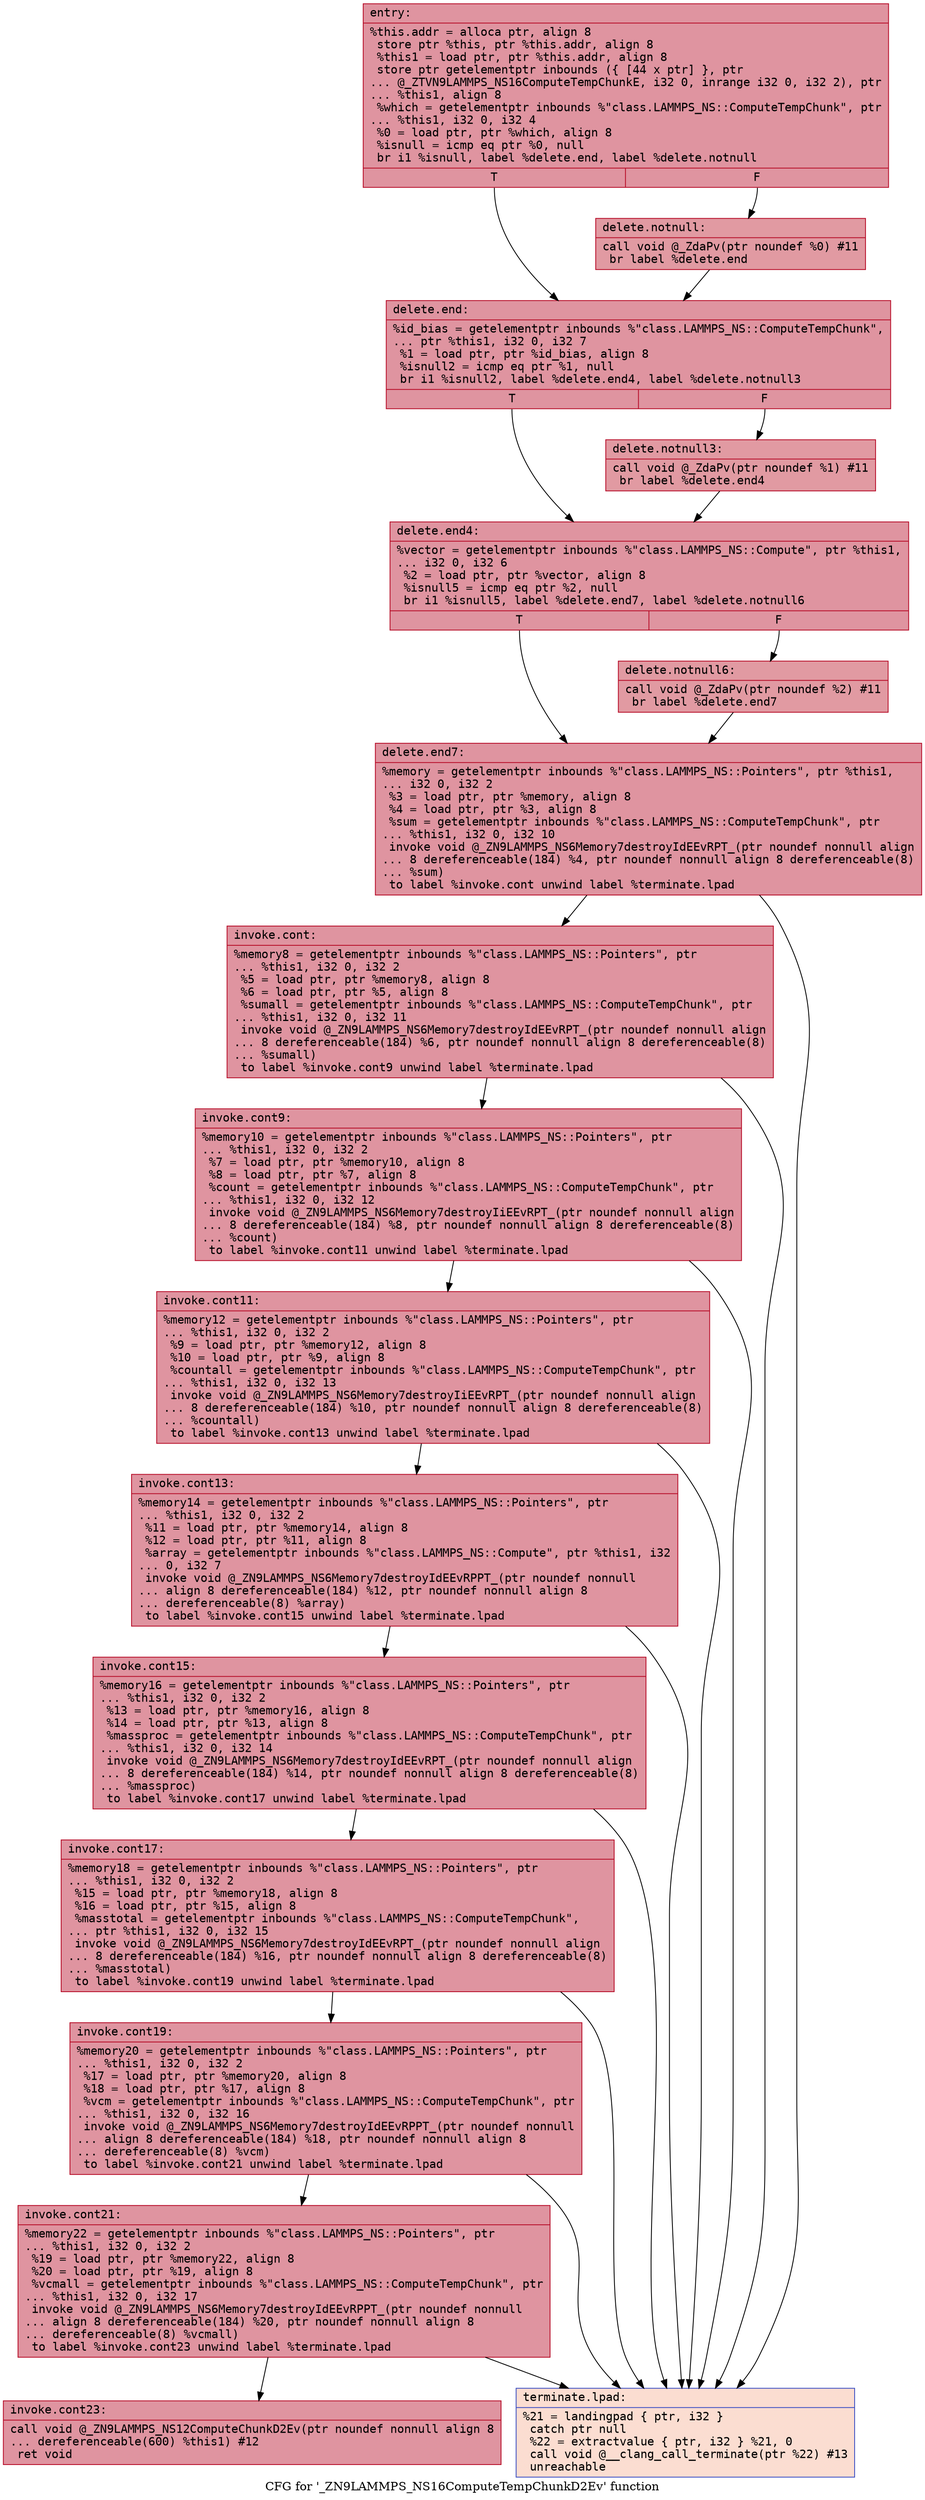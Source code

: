 digraph "CFG for '_ZN9LAMMPS_NS16ComputeTempChunkD2Ev' function" {
	label="CFG for '_ZN9LAMMPS_NS16ComputeTempChunkD2Ev' function";

	Node0x555af8bb2a30 [shape=record,color="#b70d28ff", style=filled, fillcolor="#b70d2870" fontname="Courier",label="{entry:\l|  %this.addr = alloca ptr, align 8\l  store ptr %this, ptr %this.addr, align 8\l  %this1 = load ptr, ptr %this.addr, align 8\l  store ptr getelementptr inbounds (\{ [44 x ptr] \}, ptr\l... @_ZTVN9LAMMPS_NS16ComputeTempChunkE, i32 0, inrange i32 0, i32 2), ptr\l... %this1, align 8\l  %which = getelementptr inbounds %\"class.LAMMPS_NS::ComputeTempChunk\", ptr\l... %this1, i32 0, i32 4\l  %0 = load ptr, ptr %which, align 8\l  %isnull = icmp eq ptr %0, null\l  br i1 %isnull, label %delete.end, label %delete.notnull\l|{<s0>T|<s1>F}}"];
	Node0x555af8bb2a30:s0 -> Node0x555af8bb2e00[tooltip="entry -> delete.end\nProbability 37.50%" ];
	Node0x555af8bb2a30:s1 -> Node0x555af8bb3300[tooltip="entry -> delete.notnull\nProbability 62.50%" ];
	Node0x555af8bb3300 [shape=record,color="#b70d28ff", style=filled, fillcolor="#bb1b2c70" fontname="Courier",label="{delete.notnull:\l|  call void @_ZdaPv(ptr noundef %0) #11\l  br label %delete.end\l}"];
	Node0x555af8bb3300 -> Node0x555af8bb2e00[tooltip="delete.notnull -> delete.end\nProbability 100.00%" ];
	Node0x555af8bb2e00 [shape=record,color="#b70d28ff", style=filled, fillcolor="#b70d2870" fontname="Courier",label="{delete.end:\l|  %id_bias = getelementptr inbounds %\"class.LAMMPS_NS::ComputeTempChunk\",\l... ptr %this1, i32 0, i32 7\l  %1 = load ptr, ptr %id_bias, align 8\l  %isnull2 = icmp eq ptr %1, null\l  br i1 %isnull2, label %delete.end4, label %delete.notnull3\l|{<s0>T|<s1>F}}"];
	Node0x555af8bb2e00:s0 -> Node0x555af8bb37d0[tooltip="delete.end -> delete.end4\nProbability 37.50%" ];
	Node0x555af8bb2e00:s1 -> Node0x555af8bb3850[tooltip="delete.end -> delete.notnull3\nProbability 62.50%" ];
	Node0x555af8bb3850 [shape=record,color="#b70d28ff", style=filled, fillcolor="#bb1b2c70" fontname="Courier",label="{delete.notnull3:\l|  call void @_ZdaPv(ptr noundef %1) #11\l  br label %delete.end4\l}"];
	Node0x555af8bb3850 -> Node0x555af8bb37d0[tooltip="delete.notnull3 -> delete.end4\nProbability 100.00%" ];
	Node0x555af8bb37d0 [shape=record,color="#b70d28ff", style=filled, fillcolor="#b70d2870" fontname="Courier",label="{delete.end4:\l|  %vector = getelementptr inbounds %\"class.LAMMPS_NS::Compute\", ptr %this1,\l... i32 0, i32 6\l  %2 = load ptr, ptr %vector, align 8\l  %isnull5 = icmp eq ptr %2, null\l  br i1 %isnull5, label %delete.end7, label %delete.notnull6\l|{<s0>T|<s1>F}}"];
	Node0x555af8bb37d0:s0 -> Node0x555af8bb3ee0[tooltip="delete.end4 -> delete.end7\nProbability 37.50%" ];
	Node0x555af8bb37d0:s1 -> Node0x555af8bb3f30[tooltip="delete.end4 -> delete.notnull6\nProbability 62.50%" ];
	Node0x555af8bb3f30 [shape=record,color="#b70d28ff", style=filled, fillcolor="#bb1b2c70" fontname="Courier",label="{delete.notnull6:\l|  call void @_ZdaPv(ptr noundef %2) #11\l  br label %delete.end7\l}"];
	Node0x555af8bb3f30 -> Node0x555af8bb3ee0[tooltip="delete.notnull6 -> delete.end7\nProbability 100.00%" ];
	Node0x555af8bb3ee0 [shape=record,color="#b70d28ff", style=filled, fillcolor="#b70d2870" fontname="Courier",label="{delete.end7:\l|  %memory = getelementptr inbounds %\"class.LAMMPS_NS::Pointers\", ptr %this1,\l... i32 0, i32 2\l  %3 = load ptr, ptr %memory, align 8\l  %4 = load ptr, ptr %3, align 8\l  %sum = getelementptr inbounds %\"class.LAMMPS_NS::ComputeTempChunk\", ptr\l... %this1, i32 0, i32 10\l  invoke void @_ZN9LAMMPS_NS6Memory7destroyIdEEvRPT_(ptr noundef nonnull align\l... 8 dereferenceable(184) %4, ptr noundef nonnull align 8 dereferenceable(8)\l... %sum)\l          to label %invoke.cont unwind label %terminate.lpad\l}"];
	Node0x555af8bb3ee0 -> Node0x555af8bb44d0[tooltip="delete.end7 -> invoke.cont\nProbability 100.00%" ];
	Node0x555af8bb3ee0 -> Node0x555af8bb4550[tooltip="delete.end7 -> terminate.lpad\nProbability 0.00%" ];
	Node0x555af8bb44d0 [shape=record,color="#b70d28ff", style=filled, fillcolor="#b70d2870" fontname="Courier",label="{invoke.cont:\l|  %memory8 = getelementptr inbounds %\"class.LAMMPS_NS::Pointers\", ptr\l... %this1, i32 0, i32 2\l  %5 = load ptr, ptr %memory8, align 8\l  %6 = load ptr, ptr %5, align 8\l  %sumall = getelementptr inbounds %\"class.LAMMPS_NS::ComputeTempChunk\", ptr\l... %this1, i32 0, i32 11\l  invoke void @_ZN9LAMMPS_NS6Memory7destroyIdEEvRPT_(ptr noundef nonnull align\l... 8 dereferenceable(184) %6, ptr noundef nonnull align 8 dereferenceable(8)\l... %sumall)\l          to label %invoke.cont9 unwind label %terminate.lpad\l}"];
	Node0x555af8bb44d0 -> Node0x555af8bb4a10[tooltip="invoke.cont -> invoke.cont9\nProbability 100.00%" ];
	Node0x555af8bb44d0 -> Node0x555af8bb4550[tooltip="invoke.cont -> terminate.lpad\nProbability 0.00%" ];
	Node0x555af8bb4a10 [shape=record,color="#b70d28ff", style=filled, fillcolor="#b70d2870" fontname="Courier",label="{invoke.cont9:\l|  %memory10 = getelementptr inbounds %\"class.LAMMPS_NS::Pointers\", ptr\l... %this1, i32 0, i32 2\l  %7 = load ptr, ptr %memory10, align 8\l  %8 = load ptr, ptr %7, align 8\l  %count = getelementptr inbounds %\"class.LAMMPS_NS::ComputeTempChunk\", ptr\l... %this1, i32 0, i32 12\l  invoke void @_ZN9LAMMPS_NS6Memory7destroyIiEEvRPT_(ptr noundef nonnull align\l... 8 dereferenceable(184) %8, ptr noundef nonnull align 8 dereferenceable(8)\l... %count)\l          to label %invoke.cont11 unwind label %terminate.lpad\l}"];
	Node0x555af8bb4a10 -> Node0x555af8bb3c10[tooltip="invoke.cont9 -> invoke.cont11\nProbability 100.00%" ];
	Node0x555af8bb4a10 -> Node0x555af8bb4550[tooltip="invoke.cont9 -> terminate.lpad\nProbability 0.00%" ];
	Node0x555af8bb3c10 [shape=record,color="#b70d28ff", style=filled, fillcolor="#b70d2870" fontname="Courier",label="{invoke.cont11:\l|  %memory12 = getelementptr inbounds %\"class.LAMMPS_NS::Pointers\", ptr\l... %this1, i32 0, i32 2\l  %9 = load ptr, ptr %memory12, align 8\l  %10 = load ptr, ptr %9, align 8\l  %countall = getelementptr inbounds %\"class.LAMMPS_NS::ComputeTempChunk\", ptr\l... %this1, i32 0, i32 13\l  invoke void @_ZN9LAMMPS_NS6Memory7destroyIiEEvRPT_(ptr noundef nonnull align\l... 8 dereferenceable(184) %10, ptr noundef nonnull align 8 dereferenceable(8)\l... %countall)\l          to label %invoke.cont13 unwind label %terminate.lpad\l}"];
	Node0x555af8bb3c10 -> Node0x555af8bb54f0[tooltip="invoke.cont11 -> invoke.cont13\nProbability 100.00%" ];
	Node0x555af8bb3c10 -> Node0x555af8bb4550[tooltip="invoke.cont11 -> terminate.lpad\nProbability 0.00%" ];
	Node0x555af8bb54f0 [shape=record,color="#b70d28ff", style=filled, fillcolor="#b70d2870" fontname="Courier",label="{invoke.cont13:\l|  %memory14 = getelementptr inbounds %\"class.LAMMPS_NS::Pointers\", ptr\l... %this1, i32 0, i32 2\l  %11 = load ptr, ptr %memory14, align 8\l  %12 = load ptr, ptr %11, align 8\l  %array = getelementptr inbounds %\"class.LAMMPS_NS::Compute\", ptr %this1, i32\l... 0, i32 7\l  invoke void @_ZN9LAMMPS_NS6Memory7destroyIdEEvRPPT_(ptr noundef nonnull\l... align 8 dereferenceable(184) %12, ptr noundef nonnull align 8\l... dereferenceable(8) %array)\l          to label %invoke.cont15 unwind label %terminate.lpad\l}"];
	Node0x555af8bb54f0 -> Node0x555af8bb5970[tooltip="invoke.cont13 -> invoke.cont15\nProbability 100.00%" ];
	Node0x555af8bb54f0 -> Node0x555af8bb4550[tooltip="invoke.cont13 -> terminate.lpad\nProbability 0.00%" ];
	Node0x555af8bb5970 [shape=record,color="#b70d28ff", style=filled, fillcolor="#b70d2870" fontname="Courier",label="{invoke.cont15:\l|  %memory16 = getelementptr inbounds %\"class.LAMMPS_NS::Pointers\", ptr\l... %this1, i32 0, i32 2\l  %13 = load ptr, ptr %memory16, align 8\l  %14 = load ptr, ptr %13, align 8\l  %massproc = getelementptr inbounds %\"class.LAMMPS_NS::ComputeTempChunk\", ptr\l... %this1, i32 0, i32 14\l  invoke void @_ZN9LAMMPS_NS6Memory7destroyIdEEvRPT_(ptr noundef nonnull align\l... 8 dereferenceable(184) %14, ptr noundef nonnull align 8 dereferenceable(8)\l... %massproc)\l          to label %invoke.cont17 unwind label %terminate.lpad\l}"];
	Node0x555af8bb5970 -> Node0x555af8bb5e40[tooltip="invoke.cont15 -> invoke.cont17\nProbability 100.00%" ];
	Node0x555af8bb5970 -> Node0x555af8bb4550[tooltip="invoke.cont15 -> terminate.lpad\nProbability 0.00%" ];
	Node0x555af8bb5e40 [shape=record,color="#b70d28ff", style=filled, fillcolor="#b70d2870" fontname="Courier",label="{invoke.cont17:\l|  %memory18 = getelementptr inbounds %\"class.LAMMPS_NS::Pointers\", ptr\l... %this1, i32 0, i32 2\l  %15 = load ptr, ptr %memory18, align 8\l  %16 = load ptr, ptr %15, align 8\l  %masstotal = getelementptr inbounds %\"class.LAMMPS_NS::ComputeTempChunk\",\l... ptr %this1, i32 0, i32 15\l  invoke void @_ZN9LAMMPS_NS6Memory7destroyIdEEvRPT_(ptr noundef nonnull align\l... 8 dereferenceable(184) %16, ptr noundef nonnull align 8 dereferenceable(8)\l... %masstotal)\l          to label %invoke.cont19 unwind label %terminate.lpad\l}"];
	Node0x555af8bb5e40 -> Node0x555af8bb62f0[tooltip="invoke.cont17 -> invoke.cont19\nProbability 100.00%" ];
	Node0x555af8bb5e40 -> Node0x555af8bb4550[tooltip="invoke.cont17 -> terminate.lpad\nProbability 0.00%" ];
	Node0x555af8bb62f0 [shape=record,color="#b70d28ff", style=filled, fillcolor="#b70d2870" fontname="Courier",label="{invoke.cont19:\l|  %memory20 = getelementptr inbounds %\"class.LAMMPS_NS::Pointers\", ptr\l... %this1, i32 0, i32 2\l  %17 = load ptr, ptr %memory20, align 8\l  %18 = load ptr, ptr %17, align 8\l  %vcm = getelementptr inbounds %\"class.LAMMPS_NS::ComputeTempChunk\", ptr\l... %this1, i32 0, i32 16\l  invoke void @_ZN9LAMMPS_NS6Memory7destroyIdEEvRPPT_(ptr noundef nonnull\l... align 8 dereferenceable(184) %18, ptr noundef nonnull align 8\l... dereferenceable(8) %vcm)\l          to label %invoke.cont21 unwind label %terminate.lpad\l}"];
	Node0x555af8bb62f0 -> Node0x555af8bb6770[tooltip="invoke.cont19 -> invoke.cont21\nProbability 100.00%" ];
	Node0x555af8bb62f0 -> Node0x555af8bb4550[tooltip="invoke.cont19 -> terminate.lpad\nProbability 0.00%" ];
	Node0x555af8bb6770 [shape=record,color="#b70d28ff", style=filled, fillcolor="#b70d2870" fontname="Courier",label="{invoke.cont21:\l|  %memory22 = getelementptr inbounds %\"class.LAMMPS_NS::Pointers\", ptr\l... %this1, i32 0, i32 2\l  %19 = load ptr, ptr %memory22, align 8\l  %20 = load ptr, ptr %19, align 8\l  %vcmall = getelementptr inbounds %\"class.LAMMPS_NS::ComputeTempChunk\", ptr\l... %this1, i32 0, i32 17\l  invoke void @_ZN9LAMMPS_NS6Memory7destroyIdEEvRPPT_(ptr noundef nonnull\l... align 8 dereferenceable(184) %20, ptr noundef nonnull align 8\l... dereferenceable(8) %vcmall)\l          to label %invoke.cont23 unwind label %terminate.lpad\l}"];
	Node0x555af8bb6770 -> Node0x555af8bb6c10[tooltip="invoke.cont21 -> invoke.cont23\nProbability 100.00%" ];
	Node0x555af8bb6770 -> Node0x555af8bb4550[tooltip="invoke.cont21 -> terminate.lpad\nProbability 0.00%" ];
	Node0x555af8bb6c10 [shape=record,color="#b70d28ff", style=filled, fillcolor="#b70d2870" fontname="Courier",label="{invoke.cont23:\l|  call void @_ZN9LAMMPS_NS12ComputeChunkD2Ev(ptr noundef nonnull align 8\l... dereferenceable(600) %this1) #12\l  ret void\l}"];
	Node0x555af8bb4550 [shape=record,color="#3d50c3ff", style=filled, fillcolor="#f7b39670" fontname="Courier",label="{terminate.lpad:\l|  %21 = landingpad \{ ptr, i32 \}\l          catch ptr null\l  %22 = extractvalue \{ ptr, i32 \} %21, 0\l  call void @__clang_call_terminate(ptr %22) #13\l  unreachable\l}"];
}
